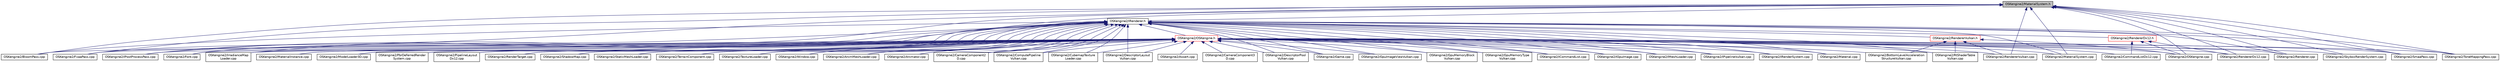 digraph "OSKengine2/MaterialSystem.h"
{
 // LATEX_PDF_SIZE
  edge [fontname="Helvetica",fontsize="10",labelfontname="Helvetica",labelfontsize="10"];
  node [fontname="Helvetica",fontsize="10",shape=record];
  Node1 [label="OSKengine2/MaterialSystem.h",height=0.2,width=0.4,color="black", fillcolor="grey75", style="filled", fontcolor="black",tooltip=" "];
  Node1 -> Node2 [dir="back",color="midnightblue",fontsize="10",style="solid"];
  Node2 [label="OSKengine2/BloomPass.cpp",height=0.2,width=0.4,color="black", fillcolor="white", style="filled",URL="$_bloom_pass_8cpp.html",tooltip=" "];
  Node1 -> Node3 [dir="back",color="midnightblue",fontsize="10",style="solid"];
  Node3 [label="OSKengine2/Font.cpp",height=0.2,width=0.4,color="black", fillcolor="white", style="filled",URL="$_font_8cpp.html",tooltip=" "];
  Node1 -> Node4 [dir="back",color="midnightblue",fontsize="10",style="solid"];
  Node4 [label="OSKengine2/FxaaPass.cpp",height=0.2,width=0.4,color="black", fillcolor="white", style="filled",URL="$_fxaa_pass_8cpp.html",tooltip=" "];
  Node1 -> Node5 [dir="back",color="midnightblue",fontsize="10",style="solid"];
  Node5 [label="OSKengine2/IPostProcessPass.cpp",height=0.2,width=0.4,color="black", fillcolor="white", style="filled",URL="$_i_post_process_pass_8cpp.html",tooltip=" "];
  Node1 -> Node6 [dir="back",color="midnightblue",fontsize="10",style="solid"];
  Node6 [label="OSKengine2/IRenderer.h",height=0.2,width=0.4,color="black", fillcolor="white", style="filled",URL="$_i_renderer_8h.html",tooltip=" "];
  Node6 -> Node7 [dir="back",color="midnightblue",fontsize="10",style="solid"];
  Node7 [label="OSKengine2/AnimMeshLoader.cpp",height=0.2,width=0.4,color="black", fillcolor="white", style="filled",URL="$_anim_mesh_loader_8cpp.html",tooltip=" "];
  Node6 -> Node8 [dir="back",color="midnightblue",fontsize="10",style="solid"];
  Node8 [label="OSKengine2/Animator.cpp",height=0.2,width=0.4,color="black", fillcolor="white", style="filled",URL="$_animator_8cpp.html",tooltip=" "];
  Node6 -> Node2 [dir="back",color="midnightblue",fontsize="10",style="solid"];
  Node6 -> Node9 [dir="back",color="midnightblue",fontsize="10",style="solid"];
  Node9 [label="OSKengine2/CameraComponent2\lD.cpp",height=0.2,width=0.4,color="black", fillcolor="white", style="filled",URL="$_camera_component2_d_8cpp.html",tooltip=" "];
  Node6 -> Node10 [dir="back",color="midnightblue",fontsize="10",style="solid"];
  Node10 [label="OSKengine2/ComputePipeline\lVulkan.cpp",height=0.2,width=0.4,color="black", fillcolor="white", style="filled",URL="$_compute_pipeline_vulkan_8cpp.html",tooltip=" "];
  Node6 -> Node11 [dir="back",color="midnightblue",fontsize="10",style="solid"];
  Node11 [label="OSKengine2/CubemapTexture\lLoader.cpp",height=0.2,width=0.4,color="black", fillcolor="white", style="filled",URL="$_cubemap_texture_loader_8cpp.html",tooltip=" "];
  Node6 -> Node12 [dir="back",color="midnightblue",fontsize="10",style="solid"];
  Node12 [label="OSKengine2/DescriptorLayout\lVulkan.cpp",height=0.2,width=0.4,color="black", fillcolor="white", style="filled",URL="$_descriptor_layout_vulkan_8cpp.html",tooltip=" "];
  Node6 -> Node13 [dir="back",color="midnightblue",fontsize="10",style="solid"];
  Node13 [label="OSKengine2/DescriptorPool\lVulkan.cpp",height=0.2,width=0.4,color="black", fillcolor="white", style="filled",URL="$_descriptor_pool_vulkan_8cpp.html",tooltip=" "];
  Node6 -> Node3 [dir="back",color="midnightblue",fontsize="10",style="solid"];
  Node6 -> Node4 [dir="back",color="midnightblue",fontsize="10",style="solid"];
  Node6 -> Node14 [dir="back",color="midnightblue",fontsize="10",style="solid"];
  Node14 [label="OSKengine2/Game.cpp",height=0.2,width=0.4,color="black", fillcolor="white", style="filled",URL="$_game_8cpp.html",tooltip=" "];
  Node6 -> Node15 [dir="back",color="midnightblue",fontsize="10",style="solid"];
  Node15 [label="OSKengine2/GpuImageViewVulkan.cpp",height=0.2,width=0.4,color="black", fillcolor="white", style="filled",URL="$_gpu_image_view_vulkan_8cpp.html",tooltip=" "];
  Node6 -> Node16 [dir="back",color="midnightblue",fontsize="10",style="solid"];
  Node16 [label="OSKengine2/GpuMemoryBlock\lVulkan.cpp",height=0.2,width=0.4,color="black", fillcolor="white", style="filled",URL="$_gpu_memory_block_vulkan_8cpp.html",tooltip=" "];
  Node6 -> Node17 [dir="back",color="midnightblue",fontsize="10",style="solid"];
  Node17 [label="OSKengine2/GpuMemoryType\lVulkan.cpp",height=0.2,width=0.4,color="black", fillcolor="white", style="filled",URL="$_gpu_memory_type_vulkan_8cpp.html",tooltip=" "];
  Node6 -> Node18 [dir="back",color="midnightblue",fontsize="10",style="solid"];
  Node18 [label="OSKengine2/ICommandList.cpp",height=0.2,width=0.4,color="black", fillcolor="white", style="filled",URL="$_i_command_list_8cpp.html",tooltip=" "];
  Node6 -> Node19 [dir="back",color="midnightblue",fontsize="10",style="solid"];
  Node19 [label="OSKengine2/IGpuImage.cpp",height=0.2,width=0.4,color="black", fillcolor="white", style="filled",URL="$_i_gpu_image_8cpp.html",tooltip=" "];
  Node6 -> Node20 [dir="back",color="midnightblue",fontsize="10",style="solid"];
  Node20 [label="OSKengine2/IMeshLoader.cpp",height=0.2,width=0.4,color="black", fillcolor="white", style="filled",URL="$_i_mesh_loader_8cpp.html",tooltip=" "];
  Node6 -> Node21 [dir="back",color="midnightblue",fontsize="10",style="solid"];
  Node21 [label="OSKengine2/IPipelineVulkan.cpp",height=0.2,width=0.4,color="black", fillcolor="white", style="filled",URL="$_i_pipeline_vulkan_8cpp.html",tooltip=" "];
  Node6 -> Node5 [dir="back",color="midnightblue",fontsize="10",style="solid"];
  Node6 -> Node22 [dir="back",color="midnightblue",fontsize="10",style="solid"];
  Node22 [label="OSKengine2/IRenderSystem.cpp",height=0.2,width=0.4,color="black", fillcolor="white", style="filled",URL="$_i_render_system_8cpp.html",tooltip=" "];
  Node6 -> Node23 [dir="back",color="midnightblue",fontsize="10",style="solid"];
  Node23 [label="OSKengine2/IrradianceMap\lLoader.cpp",height=0.2,width=0.4,color="black", fillcolor="white", style="filled",URL="$_irradiance_map_loader_8cpp.html",tooltip=" "];
  Node6 -> Node24 [dir="back",color="midnightblue",fontsize="10",style="solid"];
  Node24 [label="OSKengine2/Material.cpp",height=0.2,width=0.4,color="black", fillcolor="white", style="filled",URL="$_material_8cpp.html",tooltip=" "];
  Node6 -> Node25 [dir="back",color="midnightblue",fontsize="10",style="solid"];
  Node25 [label="OSKengine2/MaterialInstance.cpp",height=0.2,width=0.4,color="black", fillcolor="white", style="filled",URL="$_material_instance_8cpp.html",tooltip=" "];
  Node6 -> Node26 [dir="back",color="midnightblue",fontsize="10",style="solid"];
  Node26 [label="OSKengine2/MaterialSystem.cpp",height=0.2,width=0.4,color="black", fillcolor="white", style="filled",URL="$_material_system_8cpp.html",tooltip=" "];
  Node6 -> Node27 [dir="back",color="midnightblue",fontsize="10",style="solid"];
  Node27 [label="OSKengine2/ModelLoader3D.cpp",height=0.2,width=0.4,color="black", fillcolor="white", style="filled",URL="$_model_loader3_d_8cpp.html",tooltip=" "];
  Node6 -> Node28 [dir="back",color="midnightblue",fontsize="10",style="solid"];
  Node28 [label="OSKengine2/OSKengine.h",height=0.2,width=0.4,color="red", fillcolor="white", style="filled",URL="$_o_s_kengine_8h.html",tooltip=" "];
  Node28 -> Node7 [dir="back",color="midnightblue",fontsize="10",style="solid"];
  Node28 -> Node8 [dir="back",color="midnightblue",fontsize="10",style="solid"];
  Node28 -> Node29 [dir="back",color="midnightblue",fontsize="10",style="solid"];
  Node29 [label="OSKengine2/Assert.cpp",height=0.2,width=0.4,color="black", fillcolor="white", style="filled",URL="$_assert_8cpp.html",tooltip=" "];
  Node28 -> Node2 [dir="back",color="midnightblue",fontsize="10",style="solid"];
  Node28 -> Node30 [dir="back",color="midnightblue",fontsize="10",style="solid"];
  Node30 [label="OSKengine2/BottomLevelAcceleration\lStructureVulkan.cpp",height=0.2,width=0.4,color="black", fillcolor="white", style="filled",URL="$_bottom_level_acceleration_structure_vulkan_8cpp.html",tooltip=" "];
  Node28 -> Node9 [dir="back",color="midnightblue",fontsize="10",style="solid"];
  Node28 -> Node31 [dir="back",color="midnightblue",fontsize="10",style="solid"];
  Node31 [label="OSKengine2/CameraComponent3\lD.cpp",height=0.2,width=0.4,color="black", fillcolor="white", style="filled",URL="$_camera_component3_d_8cpp.html",tooltip=" "];
  Node28 -> Node32 [dir="back",color="midnightblue",fontsize="10",style="solid"];
  Node32 [label="OSKengine2/CommandListDx12.cpp",height=0.2,width=0.4,color="black", fillcolor="white", style="filled",URL="$_command_list_dx12_8cpp.html",tooltip=" "];
  Node28 -> Node10 [dir="back",color="midnightblue",fontsize="10",style="solid"];
  Node28 -> Node11 [dir="back",color="midnightblue",fontsize="10",style="solid"];
  Node28 -> Node12 [dir="back",color="midnightblue",fontsize="10",style="solid"];
  Node28 -> Node13 [dir="back",color="midnightblue",fontsize="10",style="solid"];
  Node28 -> Node3 [dir="back",color="midnightblue",fontsize="10",style="solid"];
  Node28 -> Node4 [dir="back",color="midnightblue",fontsize="10",style="solid"];
  Node28 -> Node14 [dir="back",color="midnightblue",fontsize="10",style="solid"];
  Node28 -> Node15 [dir="back",color="midnightblue",fontsize="10",style="solid"];
  Node28 -> Node16 [dir="back",color="midnightblue",fontsize="10",style="solid"];
  Node28 -> Node17 [dir="back",color="midnightblue",fontsize="10",style="solid"];
  Node28 -> Node18 [dir="back",color="midnightblue",fontsize="10",style="solid"];
  Node28 -> Node19 [dir="back",color="midnightblue",fontsize="10",style="solid"];
  Node28 -> Node20 [dir="back",color="midnightblue",fontsize="10",style="solid"];
  Node28 -> Node21 [dir="back",color="midnightblue",fontsize="10",style="solid"];
  Node28 -> Node5 [dir="back",color="midnightblue",fontsize="10",style="solid"];
  Node28 -> Node22 [dir="back",color="midnightblue",fontsize="10",style="solid"];
  Node28 -> Node23 [dir="back",color="midnightblue",fontsize="10",style="solid"];
  Node28 -> Node24 [dir="back",color="midnightblue",fontsize="10",style="solid"];
  Node28 -> Node25 [dir="back",color="midnightblue",fontsize="10",style="solid"];
  Node28 -> Node26 [dir="back",color="midnightblue",fontsize="10",style="solid"];
  Node28 -> Node27 [dir="back",color="midnightblue",fontsize="10",style="solid"];
  Node28 -> Node37 [dir="back",color="midnightblue",fontsize="10",style="solid"];
  Node37 [label="OSKengine2/OSKengine.cpp",height=0.2,width=0.4,color="black", fillcolor="white", style="filled",URL="$_o_s_kengine_8cpp.html",tooltip=" "];
  Node28 -> Node38 [dir="back",color="midnightblue",fontsize="10",style="solid"];
  Node38 [label="OSKengine2/PbrDeferredRender\lSystem.cpp",height=0.2,width=0.4,color="black", fillcolor="white", style="filled",URL="$_pbr_deferred_render_system_8cpp.html",tooltip=" "];
  Node28 -> Node57 [dir="back",color="midnightblue",fontsize="10",style="solid"];
  Node57 [label="OSKengine2/PipelineLayout\lDx12.cpp",height=0.2,width=0.4,color="black", fillcolor="white", style="filled",URL="$_pipeline_layout_dx12_8cpp.html",tooltip=" "];
  Node28 -> Node60 [dir="back",color="midnightblue",fontsize="10",style="solid"];
  Node60 [label="OSKengine2/RenderTarget.cpp",height=0.2,width=0.4,color="black", fillcolor="white", style="filled",URL="$_render_target_8cpp.html",tooltip=" "];
  Node28 -> Node41 [dir="back",color="midnightblue",fontsize="10",style="solid"];
  Node41 [label="OSKengine2/Renderer.cpp",height=0.2,width=0.4,color="black", fillcolor="white", style="filled",URL="$_renderer_8cpp.html",tooltip=" "];
  Node28 -> Node61 [dir="back",color="midnightblue",fontsize="10",style="solid"];
  Node61 [label="OSKengine2/RendererDx12.cpp",height=0.2,width=0.4,color="black", fillcolor="white", style="filled",URL="$_renderer_dx12_8cpp.html",tooltip=" "];
  Node28 -> Node42 [dir="back",color="midnightblue",fontsize="10",style="solid"];
  Node42 [label="OSKengine2/RendererVulkan.cpp",height=0.2,width=0.4,color="black", fillcolor="white", style="filled",URL="$_renderer_vulkan_8cpp.html",tooltip=" "];
  Node28 -> Node62 [dir="back",color="midnightblue",fontsize="10",style="solid"];
  Node62 [label="OSKengine2/RtShaderTable\lVulkan.cpp",height=0.2,width=0.4,color="black", fillcolor="white", style="filled",URL="$_rt_shader_table_vulkan_8cpp.html",tooltip=" "];
  Node28 -> Node63 [dir="back",color="midnightblue",fontsize="10",style="solid"];
  Node63 [label="OSKengine2/ShadowMap.cpp",height=0.2,width=0.4,color="black", fillcolor="white", style="filled",URL="$_shadow_map_8cpp.html",tooltip=" "];
  Node28 -> Node64 [dir="back",color="midnightblue",fontsize="10",style="solid"];
  Node64 [label="OSKengine2/SkyboxRenderSystem.cpp",height=0.2,width=0.4,color="black", fillcolor="white", style="filled",URL="$_skybox_render_system_8cpp.html",tooltip=" "];
  Node28 -> Node65 [dir="back",color="midnightblue",fontsize="10",style="solid"];
  Node65 [label="OSKengine2/SmaaPass.cpp",height=0.2,width=0.4,color="black", fillcolor="white", style="filled",URL="$_smaa_pass_8cpp.html",tooltip=" "];
  Node28 -> Node66 [dir="back",color="midnightblue",fontsize="10",style="solid"];
  Node66 [label="OSKengine2/StaticMeshLoader.cpp",height=0.2,width=0.4,color="black", fillcolor="white", style="filled",URL="$_static_mesh_loader_8cpp.html",tooltip=" "];
  Node28 -> Node70 [dir="back",color="midnightblue",fontsize="10",style="solid"];
  Node70 [label="OSKengine2/TerrainComponent.cpp",height=0.2,width=0.4,color="black", fillcolor="white", style="filled",URL="$_terrain_component_8cpp.html",tooltip=" "];
  Node28 -> Node72 [dir="back",color="midnightblue",fontsize="10",style="solid"];
  Node72 [label="OSKengine2/TextureLoader.cpp",height=0.2,width=0.4,color="black", fillcolor="white", style="filled",URL="$_texture_loader_8cpp.html",tooltip=" "];
  Node28 -> Node73 [dir="back",color="midnightblue",fontsize="10",style="solid"];
  Node73 [label="OSKengine2/ToneMappingPass.cpp",height=0.2,width=0.4,color="black", fillcolor="white", style="filled",URL="$_tone_mapping_pass_8cpp.html",tooltip=" "];
  Node28 -> Node75 [dir="back",color="midnightblue",fontsize="10",style="solid"];
  Node75 [label="OSKengine2/Window.cpp",height=0.2,width=0.4,color="black", fillcolor="white", style="filled",URL="$_window_8cpp.html",tooltip=" "];
  Node6 -> Node38 [dir="back",color="midnightblue",fontsize="10",style="solid"];
  Node6 -> Node57 [dir="back",color="midnightblue",fontsize="10",style="solid"];
  Node6 -> Node60 [dir="back",color="midnightblue",fontsize="10",style="solid"];
  Node6 -> Node41 [dir="back",color="midnightblue",fontsize="10",style="solid"];
  Node6 -> Node76 [dir="back",color="midnightblue",fontsize="10",style="solid"];
  Node76 [label="OSKengine2/RendererDx12.h",height=0.2,width=0.4,color="red", fillcolor="white", style="filled",URL="$_renderer_dx12_8h.html",tooltip=" "];
  Node76 -> Node32 [dir="back",color="midnightblue",fontsize="10",style="solid"];
  Node76 -> Node37 [dir="back",color="midnightblue",fontsize="10",style="solid"];
  Node76 -> Node61 [dir="back",color="midnightblue",fontsize="10",style="solid"];
  Node6 -> Node77 [dir="back",color="midnightblue",fontsize="10",style="solid"];
  Node77 [label="OSKengine2/RendererVulkan.h",height=0.2,width=0.4,color="red", fillcolor="white", style="filled",URL="$_renderer_vulkan_8h.html",tooltip=" "];
  Node77 -> Node30 [dir="back",color="midnightblue",fontsize="10",style="solid"];
  Node77 -> Node37 [dir="back",color="midnightblue",fontsize="10",style="solid"];
  Node77 -> Node42 [dir="back",color="midnightblue",fontsize="10",style="solid"];
  Node77 -> Node62 [dir="back",color="midnightblue",fontsize="10",style="solid"];
  Node6 -> Node62 [dir="back",color="midnightblue",fontsize="10",style="solid"];
  Node6 -> Node63 [dir="back",color="midnightblue",fontsize="10",style="solid"];
  Node6 -> Node65 [dir="back",color="midnightblue",fontsize="10",style="solid"];
  Node6 -> Node66 [dir="back",color="midnightblue",fontsize="10",style="solid"];
  Node6 -> Node70 [dir="back",color="midnightblue",fontsize="10",style="solid"];
  Node6 -> Node72 [dir="back",color="midnightblue",fontsize="10",style="solid"];
  Node6 -> Node73 [dir="back",color="midnightblue",fontsize="10",style="solid"];
  Node6 -> Node75 [dir="back",color="midnightblue",fontsize="10",style="solid"];
  Node1 -> Node23 [dir="back",color="midnightblue",fontsize="10",style="solid"];
  Node1 -> Node26 [dir="back",color="midnightblue",fontsize="10",style="solid"];
  Node1 -> Node37 [dir="back",color="midnightblue",fontsize="10",style="solid"];
  Node1 -> Node41 [dir="back",color="midnightblue",fontsize="10",style="solid"];
  Node1 -> Node61 [dir="back",color="midnightblue",fontsize="10",style="solid"];
  Node1 -> Node42 [dir="back",color="midnightblue",fontsize="10",style="solid"];
  Node1 -> Node64 [dir="back",color="midnightblue",fontsize="10",style="solid"];
  Node1 -> Node65 [dir="back",color="midnightblue",fontsize="10",style="solid"];
  Node1 -> Node73 [dir="back",color="midnightblue",fontsize="10",style="solid"];
}
